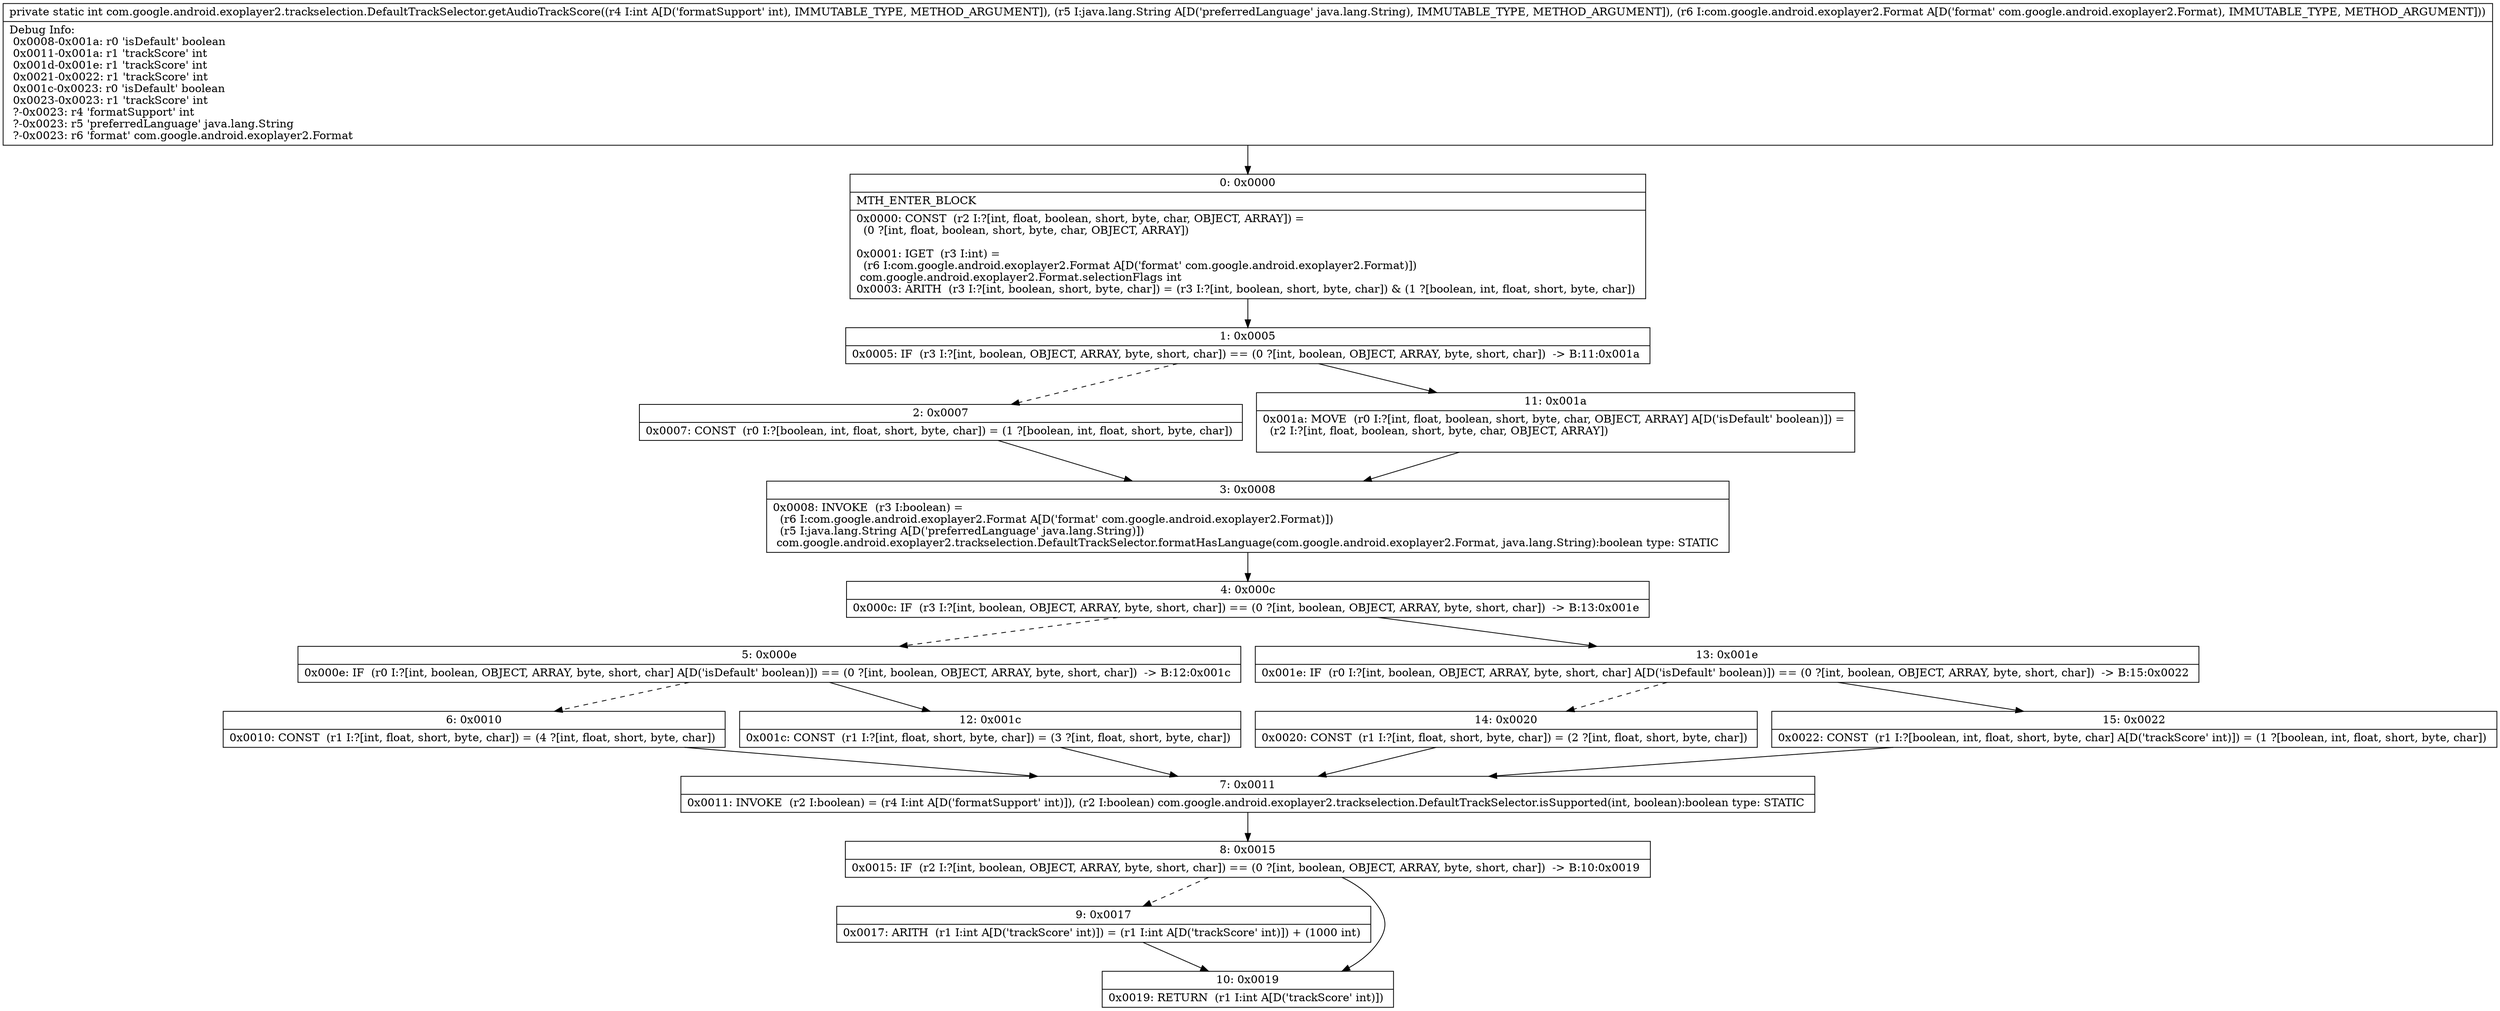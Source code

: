 digraph "CFG forcom.google.android.exoplayer2.trackselection.DefaultTrackSelector.getAudioTrackScore(ILjava\/lang\/String;Lcom\/google\/android\/exoplayer2\/Format;)I" {
Node_0 [shape=record,label="{0\:\ 0x0000|MTH_ENTER_BLOCK\l|0x0000: CONST  (r2 I:?[int, float, boolean, short, byte, char, OBJECT, ARRAY]) = \l  (0 ?[int, float, boolean, short, byte, char, OBJECT, ARRAY])\l \l0x0001: IGET  (r3 I:int) = \l  (r6 I:com.google.android.exoplayer2.Format A[D('format' com.google.android.exoplayer2.Format)])\l com.google.android.exoplayer2.Format.selectionFlags int \l0x0003: ARITH  (r3 I:?[int, boolean, short, byte, char]) = (r3 I:?[int, boolean, short, byte, char]) & (1 ?[boolean, int, float, short, byte, char]) \l}"];
Node_1 [shape=record,label="{1\:\ 0x0005|0x0005: IF  (r3 I:?[int, boolean, OBJECT, ARRAY, byte, short, char]) == (0 ?[int, boolean, OBJECT, ARRAY, byte, short, char])  \-\> B:11:0x001a \l}"];
Node_2 [shape=record,label="{2\:\ 0x0007|0x0007: CONST  (r0 I:?[boolean, int, float, short, byte, char]) = (1 ?[boolean, int, float, short, byte, char]) \l}"];
Node_3 [shape=record,label="{3\:\ 0x0008|0x0008: INVOKE  (r3 I:boolean) = \l  (r6 I:com.google.android.exoplayer2.Format A[D('format' com.google.android.exoplayer2.Format)])\l  (r5 I:java.lang.String A[D('preferredLanguage' java.lang.String)])\l com.google.android.exoplayer2.trackselection.DefaultTrackSelector.formatHasLanguage(com.google.android.exoplayer2.Format, java.lang.String):boolean type: STATIC \l}"];
Node_4 [shape=record,label="{4\:\ 0x000c|0x000c: IF  (r3 I:?[int, boolean, OBJECT, ARRAY, byte, short, char]) == (0 ?[int, boolean, OBJECT, ARRAY, byte, short, char])  \-\> B:13:0x001e \l}"];
Node_5 [shape=record,label="{5\:\ 0x000e|0x000e: IF  (r0 I:?[int, boolean, OBJECT, ARRAY, byte, short, char] A[D('isDefault' boolean)]) == (0 ?[int, boolean, OBJECT, ARRAY, byte, short, char])  \-\> B:12:0x001c \l}"];
Node_6 [shape=record,label="{6\:\ 0x0010|0x0010: CONST  (r1 I:?[int, float, short, byte, char]) = (4 ?[int, float, short, byte, char]) \l}"];
Node_7 [shape=record,label="{7\:\ 0x0011|0x0011: INVOKE  (r2 I:boolean) = (r4 I:int A[D('formatSupport' int)]), (r2 I:boolean) com.google.android.exoplayer2.trackselection.DefaultTrackSelector.isSupported(int, boolean):boolean type: STATIC \l}"];
Node_8 [shape=record,label="{8\:\ 0x0015|0x0015: IF  (r2 I:?[int, boolean, OBJECT, ARRAY, byte, short, char]) == (0 ?[int, boolean, OBJECT, ARRAY, byte, short, char])  \-\> B:10:0x0019 \l}"];
Node_9 [shape=record,label="{9\:\ 0x0017|0x0017: ARITH  (r1 I:int A[D('trackScore' int)]) = (r1 I:int A[D('trackScore' int)]) + (1000 int) \l}"];
Node_10 [shape=record,label="{10\:\ 0x0019|0x0019: RETURN  (r1 I:int A[D('trackScore' int)]) \l}"];
Node_11 [shape=record,label="{11\:\ 0x001a|0x001a: MOVE  (r0 I:?[int, float, boolean, short, byte, char, OBJECT, ARRAY] A[D('isDefault' boolean)]) = \l  (r2 I:?[int, float, boolean, short, byte, char, OBJECT, ARRAY])\l \l}"];
Node_12 [shape=record,label="{12\:\ 0x001c|0x001c: CONST  (r1 I:?[int, float, short, byte, char]) = (3 ?[int, float, short, byte, char]) \l}"];
Node_13 [shape=record,label="{13\:\ 0x001e|0x001e: IF  (r0 I:?[int, boolean, OBJECT, ARRAY, byte, short, char] A[D('isDefault' boolean)]) == (0 ?[int, boolean, OBJECT, ARRAY, byte, short, char])  \-\> B:15:0x0022 \l}"];
Node_14 [shape=record,label="{14\:\ 0x0020|0x0020: CONST  (r1 I:?[int, float, short, byte, char]) = (2 ?[int, float, short, byte, char]) \l}"];
Node_15 [shape=record,label="{15\:\ 0x0022|0x0022: CONST  (r1 I:?[boolean, int, float, short, byte, char] A[D('trackScore' int)]) = (1 ?[boolean, int, float, short, byte, char]) \l}"];
MethodNode[shape=record,label="{private static int com.google.android.exoplayer2.trackselection.DefaultTrackSelector.getAudioTrackScore((r4 I:int A[D('formatSupport' int), IMMUTABLE_TYPE, METHOD_ARGUMENT]), (r5 I:java.lang.String A[D('preferredLanguage' java.lang.String), IMMUTABLE_TYPE, METHOD_ARGUMENT]), (r6 I:com.google.android.exoplayer2.Format A[D('format' com.google.android.exoplayer2.Format), IMMUTABLE_TYPE, METHOD_ARGUMENT]))  | Debug Info:\l  0x0008\-0x001a: r0 'isDefault' boolean\l  0x0011\-0x001a: r1 'trackScore' int\l  0x001d\-0x001e: r1 'trackScore' int\l  0x0021\-0x0022: r1 'trackScore' int\l  0x001c\-0x0023: r0 'isDefault' boolean\l  0x0023\-0x0023: r1 'trackScore' int\l  ?\-0x0023: r4 'formatSupport' int\l  ?\-0x0023: r5 'preferredLanguage' java.lang.String\l  ?\-0x0023: r6 'format' com.google.android.exoplayer2.Format\l}"];
MethodNode -> Node_0;
Node_0 -> Node_1;
Node_1 -> Node_2[style=dashed];
Node_1 -> Node_11;
Node_2 -> Node_3;
Node_3 -> Node_4;
Node_4 -> Node_5[style=dashed];
Node_4 -> Node_13;
Node_5 -> Node_6[style=dashed];
Node_5 -> Node_12;
Node_6 -> Node_7;
Node_7 -> Node_8;
Node_8 -> Node_9[style=dashed];
Node_8 -> Node_10;
Node_9 -> Node_10;
Node_11 -> Node_3;
Node_12 -> Node_7;
Node_13 -> Node_14[style=dashed];
Node_13 -> Node_15;
Node_14 -> Node_7;
Node_15 -> Node_7;
}

